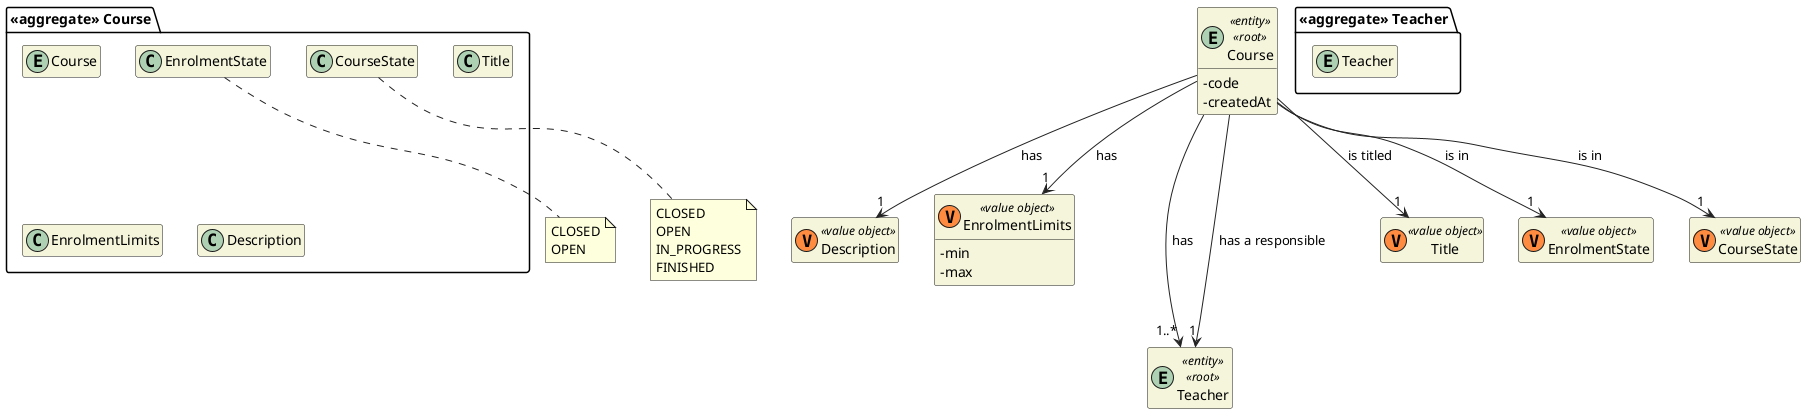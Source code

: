 @startuml US1004_DM
'https://plantuml.com/class-diagram

skinparam classAttributeIconSize 0
hide empty attributes
hide empty methods
skinparam classBackgroundColor beige
skinparam ArrowColor #222222

package "<<aggregate>> Course" {
  entity Course

  class Title
  class EnrolmentState
  class CourseState

  class EnrolmentLimits
  class Description
}

class Description <<(V,#FF8B40) value object>> {}
class EnrolmentLimits <<(V,#FF8B40) value object>> {
  - min
  - max
}

entity Course <<entity>> <<root>> {
  - code
  - createdAt
}

package "<<aggregate>> Teacher" {
  entity Teacher
}

entity Teacher <<entity>> <<root>> {
}


note bottom of CourseState : CLOSED\nOPEN\nIN_PROGRESS\nFINISHED
note bottom of EnrolmentState : CLOSED\nOPEN

class Title <<(V,#FF8B40) value object>> {}
class EnrolmentState <<(V,#FF8B40) value object>> {}
class CourseState <<(V,#FF8B40) value object>> {}

Course --> "1" Title : is titled
Course --> "1" EnrolmentState : is in
Course ---> "1..*" Teacher : has
Course --> "1" Teacher : has a responsible
Course --> "1" CourseState : is in
Course --> "1" Description : has
Course --> "1" EnrolmentLimits : has

@enduml
